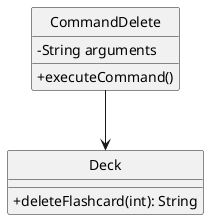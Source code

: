 @startuml
hide circle
skinparam classAttributeIconSize 0
class CommandDelete {
  - String arguments
  + executeCommand()
}

class Deck {
  + deleteFlashcard(int): String
}

CommandDelete --> Deck
@enduml